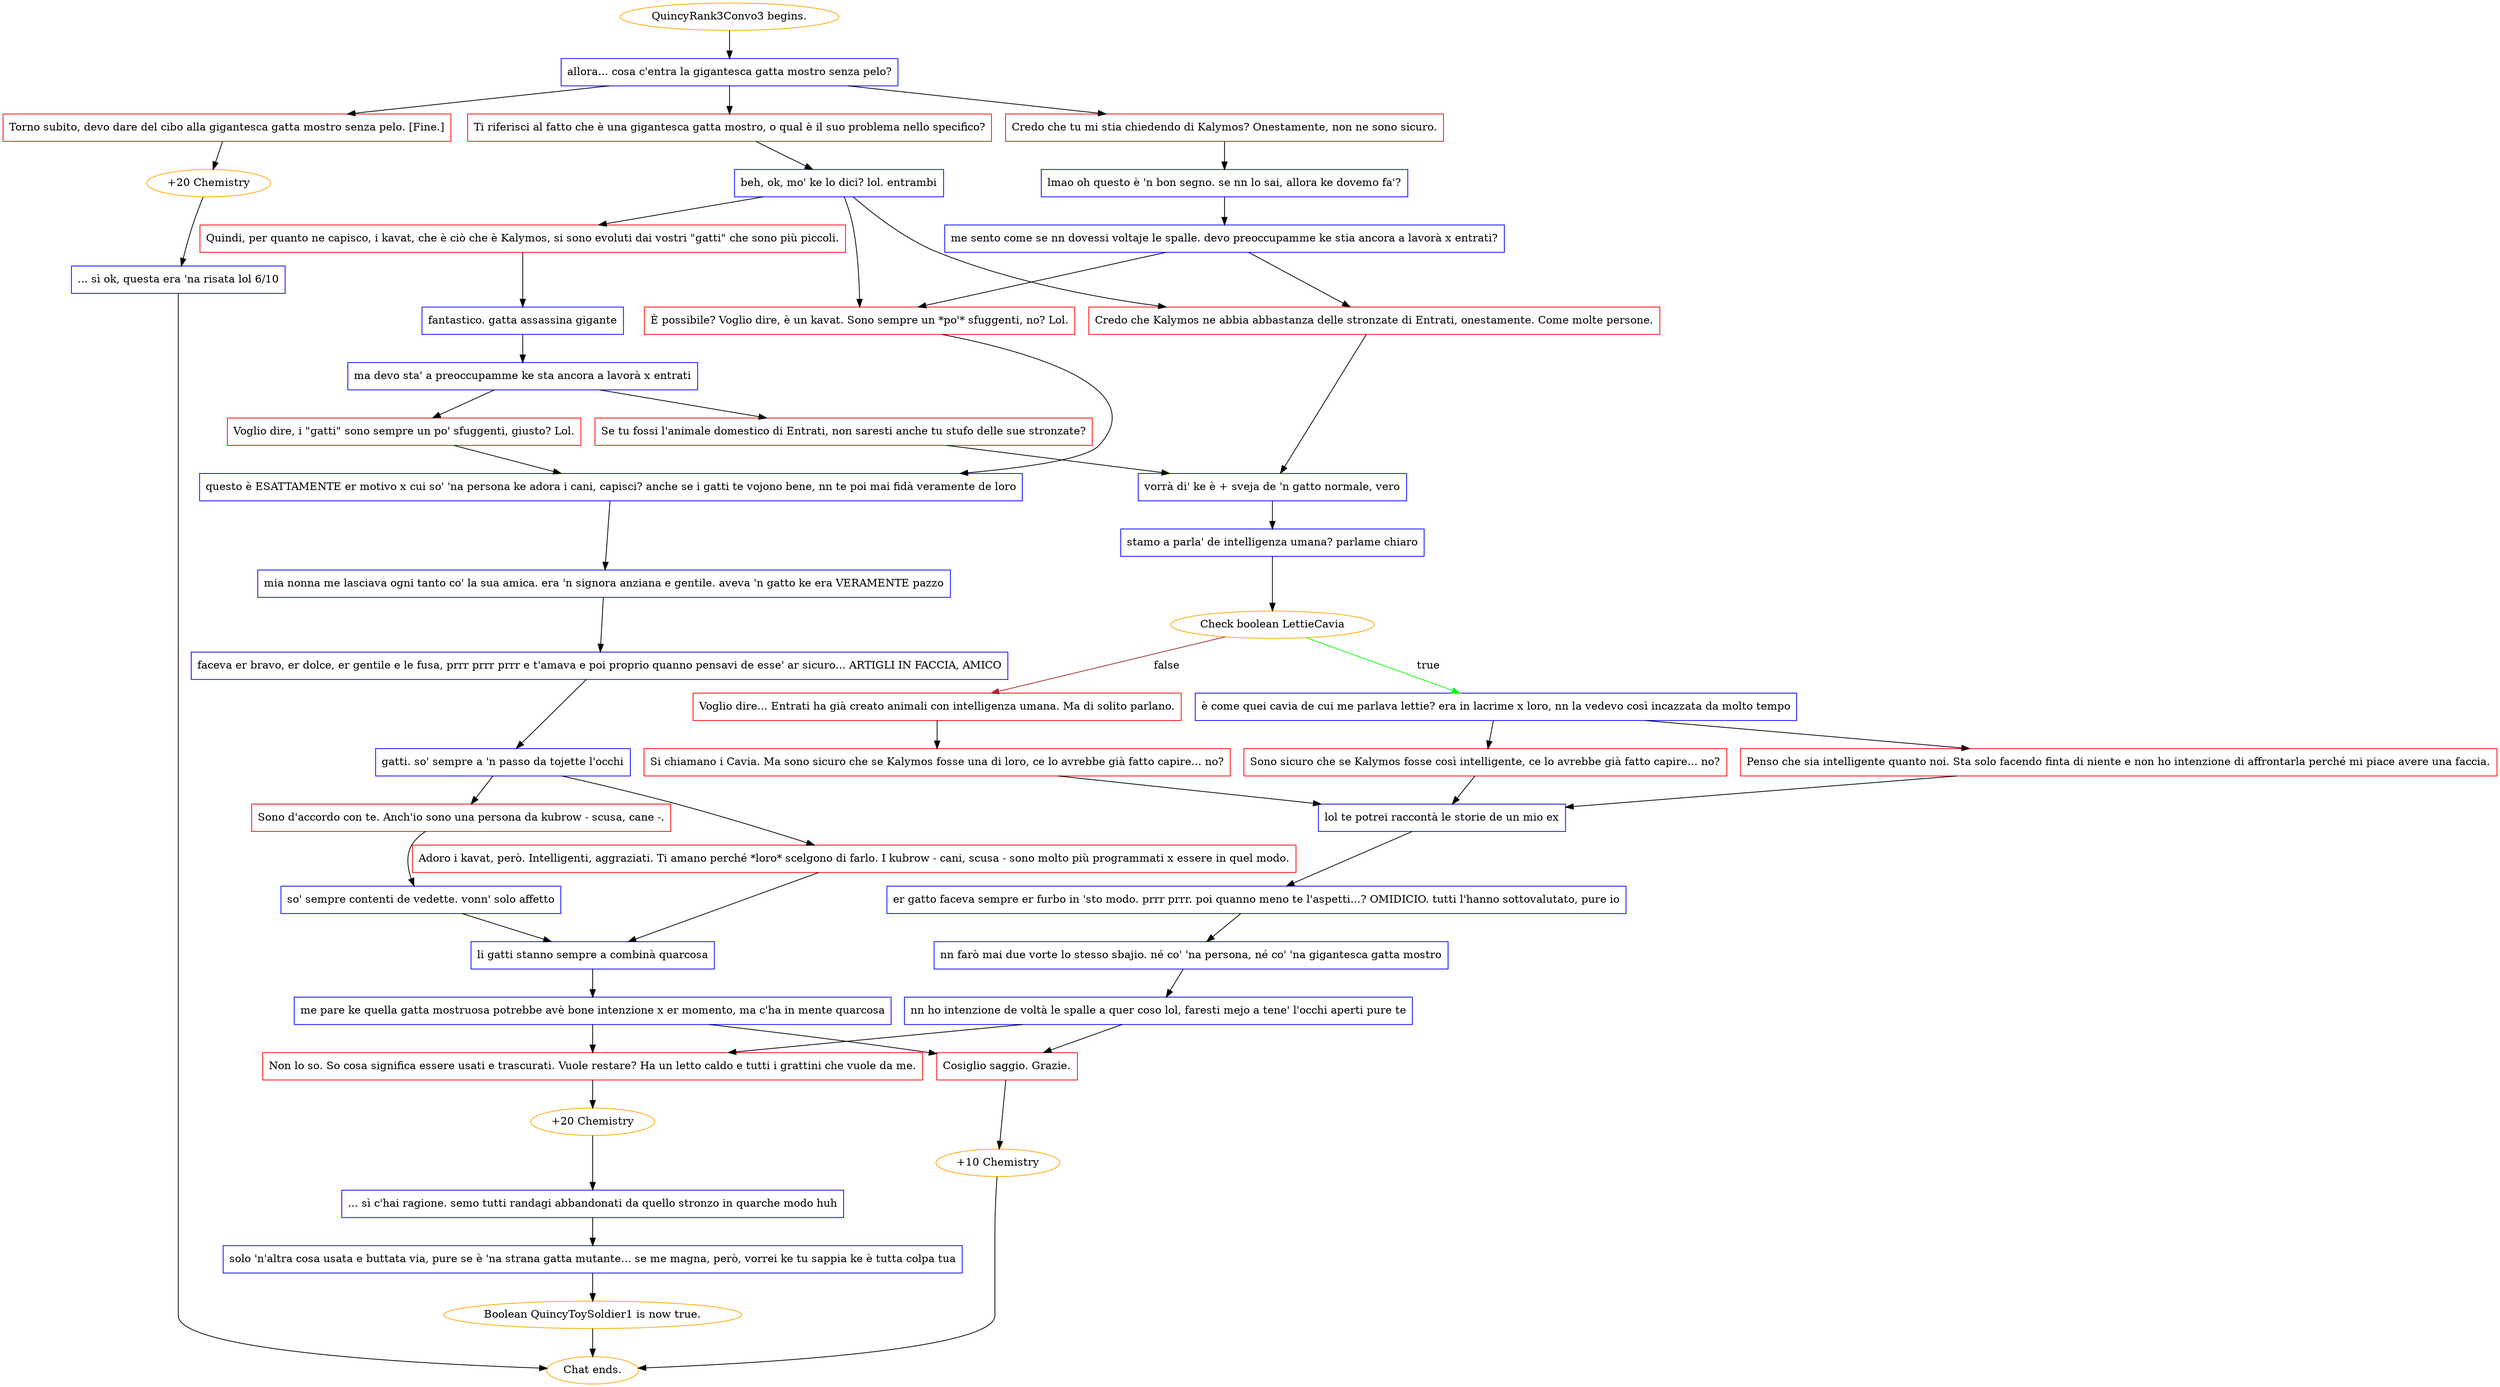 digraph {
	"QuincyRank3Convo3 begins." [color=orange];
		"QuincyRank3Convo3 begins." -> j2674824535;
	j2674824535 [label="allora... cosa c'entra la gigantesca gatta mostro senza pelo?",shape=box,color=blue];
		j2674824535 -> j1349774122;
		j2674824535 -> j3247494174;
		j2674824535 -> j2597074209;
	j1349774122 [label="Credo che tu mi stia chiedendo di Kalymos? Onestamente, non ne sono sicuro.",shape=box,color=red];
		j1349774122 -> j48145735;
	j3247494174 [label="Ti riferisci al fatto che è una gigantesca gatta mostro, o qual è il suo problema nello specifico?",shape=box,color=red];
		j3247494174 -> j971462294;
	j2597074209 [label="Torno subito, devo dare del cibo alla gigantesca gatta mostro senza pelo. [Fine.]",shape=box,color=red];
		j2597074209 -> j3326034563;
	j48145735 [label="lmao oh questo è 'n bon segno. se nn lo sai, allora ke dovemo fa'?",shape=box,color=blue];
		j48145735 -> j1669054496;
	j971462294 [label="beh, ok, mo' ke lo dici? lol. entrambi",shape=box,color=blue];
		j971462294 -> j2594689171;
		j971462294 -> j4114005829;
		j971462294 -> j1622949422;
	j3326034563 [label="+20 Chemistry",color=orange];
		j3326034563 -> j2753087341;
	j1669054496 [label="me sento come se nn dovessi voltaje le spalle. devo preoccupamme ke stia ancora a lavorà x entrati?",shape=box,color=blue];
		j1669054496 -> j1622949422;
		j1669054496 -> j4114005829;
	j2594689171 [label="Quindi, per quanto ne capisco, i kavat, che è ciò che è Kalymos, si sono evoluti dai vostri \"gatti\" che sono più piccoli.",shape=box,color=red];
		j2594689171 -> j2879791155;
	j4114005829 [label="Credo che Kalymos ne abbia abbastanza delle stronzate di Entrati, onestamente. Come molte persone.",shape=box,color=red];
		j4114005829 -> j98038520;
	j1622949422 [label="È possibile? Voglio dire, è un kavat. Sono sempre un *po'* sfuggenti, no? Lol.",shape=box,color=red];
		j1622949422 -> j2101071291;
	j2753087341 [label="... sì ok, questa era 'na risata lol 6/10",shape=box,color=blue];
		j2753087341 -> "Chat ends.";
	j2879791155 [label="fantastico. gatta assassina gigante",shape=box,color=blue];
		j2879791155 -> j3707178662;
	j98038520 [label="vorrà di' ke è + sveja de 'n gatto normale, vero",shape=box,color=blue];
		j98038520 -> j2490424347;
	j2101071291 [label="questo è ESATTAMENTE er motivo x cui so' 'na persona ke adora i cani, capisci? anche se i gatti te vojono bene, nn te poi mai fidà veramente de loro",shape=box,color=blue];
		j2101071291 -> j4283421791;
	"Chat ends." [color=orange];
	j3707178662 [label="ma devo sta' a preoccupamme ke sta ancora a lavorà x entrati",shape=box,color=blue];
		j3707178662 -> j2028090864;
		j3707178662 -> j1439564678;
	j2490424347 [label="stamo a parla' de intelligenza umana? parlame chiaro",shape=box,color=blue];
		j2490424347 -> j86583382;
	j4283421791 [label="mia nonna me lasciava ogni tanto co' la sua amica. era 'n signora anziana e gentile. aveva 'n gatto ke era VERAMENTE pazzo",shape=box,color=blue];
		j4283421791 -> j4080691913;
	j2028090864 [label="Voglio dire, i \"gatti\" sono sempre un po' sfuggenti, giusto? Lol.",shape=box,color=red];
		j2028090864 -> j2101071291;
	j1439564678 [label="Se tu fossi l'animale domestico di Entrati, non saresti anche tu stufo delle sue stronzate?",shape=box,color=red];
		j1439564678 -> j98038520;
	j86583382 [label="Check boolean LettieCavia",color=orange];
		j86583382 -> j1780697385 [label=true,color=green];
		j86583382 -> j1623454010 [label=false,color=brown];
	j4080691913 [label="faceva er bravo, er dolce, er gentile e le fusa, prrr prrr prrr e t'amava e poi proprio quanno pensavi de esse' ar sicuro... ARTIGLI IN FACCIA, AMICO",shape=box,color=blue];
		j4080691913 -> j1403581255;
	j1780697385 [label="è come quei cavia de cui me parlava lettie? era in lacrime x loro, nn la vedevo così incazzata da molto tempo",shape=box,color=blue];
		j1780697385 -> j1341107200;
		j1780697385 -> j2437576139;
	j1623454010 [label="Voglio dire... Entrati ha già creato animali con intelligenza umana. Ma di solito parlano.",shape=box,color=red];
		j1623454010 -> j4086690286;
	j1403581255 [label="gatti. so' sempre a 'n passo da tojette l'occhi",shape=box,color=blue];
		j1403581255 -> j3916796398;
		j1403581255 -> j1605173768;
	j1341107200 [label="Penso che sia intelligente quanto noi. Sta solo facendo finta di niente e non ho intenzione di affrontarla perché mi piace avere una faccia.",shape=box,color=red];
		j1341107200 -> j2029902883;
	j2437576139 [label="Sono sicuro che se Kalymos fosse così intelligente, ce lo avrebbe già fatto capire... no?",shape=box,color=red];
		j2437576139 -> j2029902883;
	j4086690286 [label="Si chiamano i Cavia. Ma sono sicuro che se Kalymos fosse una di loro, ce lo avrebbe già fatto capire... no?",shape=box,color=red];
		j4086690286 -> j2029902883;
	j3916796398 [label="Adoro i kavat, però. Intelligenti, aggraziati. Ti amano perché *loro* scelgono di farlo. I kubrow - cani, scusa - sono molto più programmati x essere in quel modo.",shape=box,color=red];
		j3916796398 -> j3786457256;
	j1605173768 [label="Sono d'accordo con te. Anch'io sono una persona da kubrow - scusa, cane -.",shape=box,color=red];
		j1605173768 -> j514213615;
	j2029902883 [label="lol te potrei raccontà le storie de un mio ex",shape=box,color=blue];
		j2029902883 -> j968383527;
	j3786457256 [label="li gatti stanno sempre a combinà quarcosa",shape=box,color=blue];
		j3786457256 -> j1658645008;
	j514213615 [label="so' sempre contenti de vedette. vonn' solo affetto",shape=box,color=blue];
		j514213615 -> j3786457256;
	j968383527 [label="er gatto faceva sempre er furbo in 'sto modo. prrr prrr. poi quanno meno te l'aspetti...? OMIDICIO. tutti l'hanno sottovalutato, pure io",shape=box,color=blue];
		j968383527 -> j3992303697;
	j1658645008 [label="me pare ke quella gatta mostruosa potrebbe avè bone intenzione x er momento, ma c'ha in mente quarcosa",shape=box,color=blue];
		j1658645008 -> j1423865655;
		j1658645008 -> j2593028674;
	j3992303697 [label="nn farò mai due vorte lo stesso sbajio. né co' 'na persona, né co' 'na gigantesca gatta mostro",shape=box,color=blue];
		j3992303697 -> j2858118564;
	j1423865655 [label="Non lo so. So cosa significa essere usati e trascurati. Vuole restare? Ha un letto caldo e tutti i grattini che vuole da me.",shape=box,color=red];
		j1423865655 -> j3319735388;
	j2593028674 [label="Cosiglio saggio. Grazie.",shape=box,color=red];
		j2593028674 -> j1933300832;
	j2858118564 [label="nn ho intenzione de voltà le spalle a quer coso lol, faresti mejo a tene' l'occhi aperti pure te",shape=box,color=blue];
		j2858118564 -> j1423865655;
		j2858118564 -> j2593028674;
	j3319735388 [label="+20 Chemistry",color=orange];
		j3319735388 -> j3153889576;
	j1933300832 [label="+10 Chemistry",color=orange];
		j1933300832 -> "Chat ends.";
	j3153889576 [label="... sì c'hai ragione. semo tutti randagi abbandonati da quello stronzo in quarche modo huh",shape=box,color=blue];
		j3153889576 -> j3454321280;
	j3454321280 [label="solo 'n'altra cosa usata e buttata via, pure se è 'na strana gatta mutante... se me magna, però, vorrei ke tu sappia ke è tutta colpa tua",shape=box,color=blue];
		j3454321280 -> j1556831990;
	j1556831990 [label="Boolean QuincyToySoldier1 is now true.",color=orange];
		j1556831990 -> "Chat ends.";
}